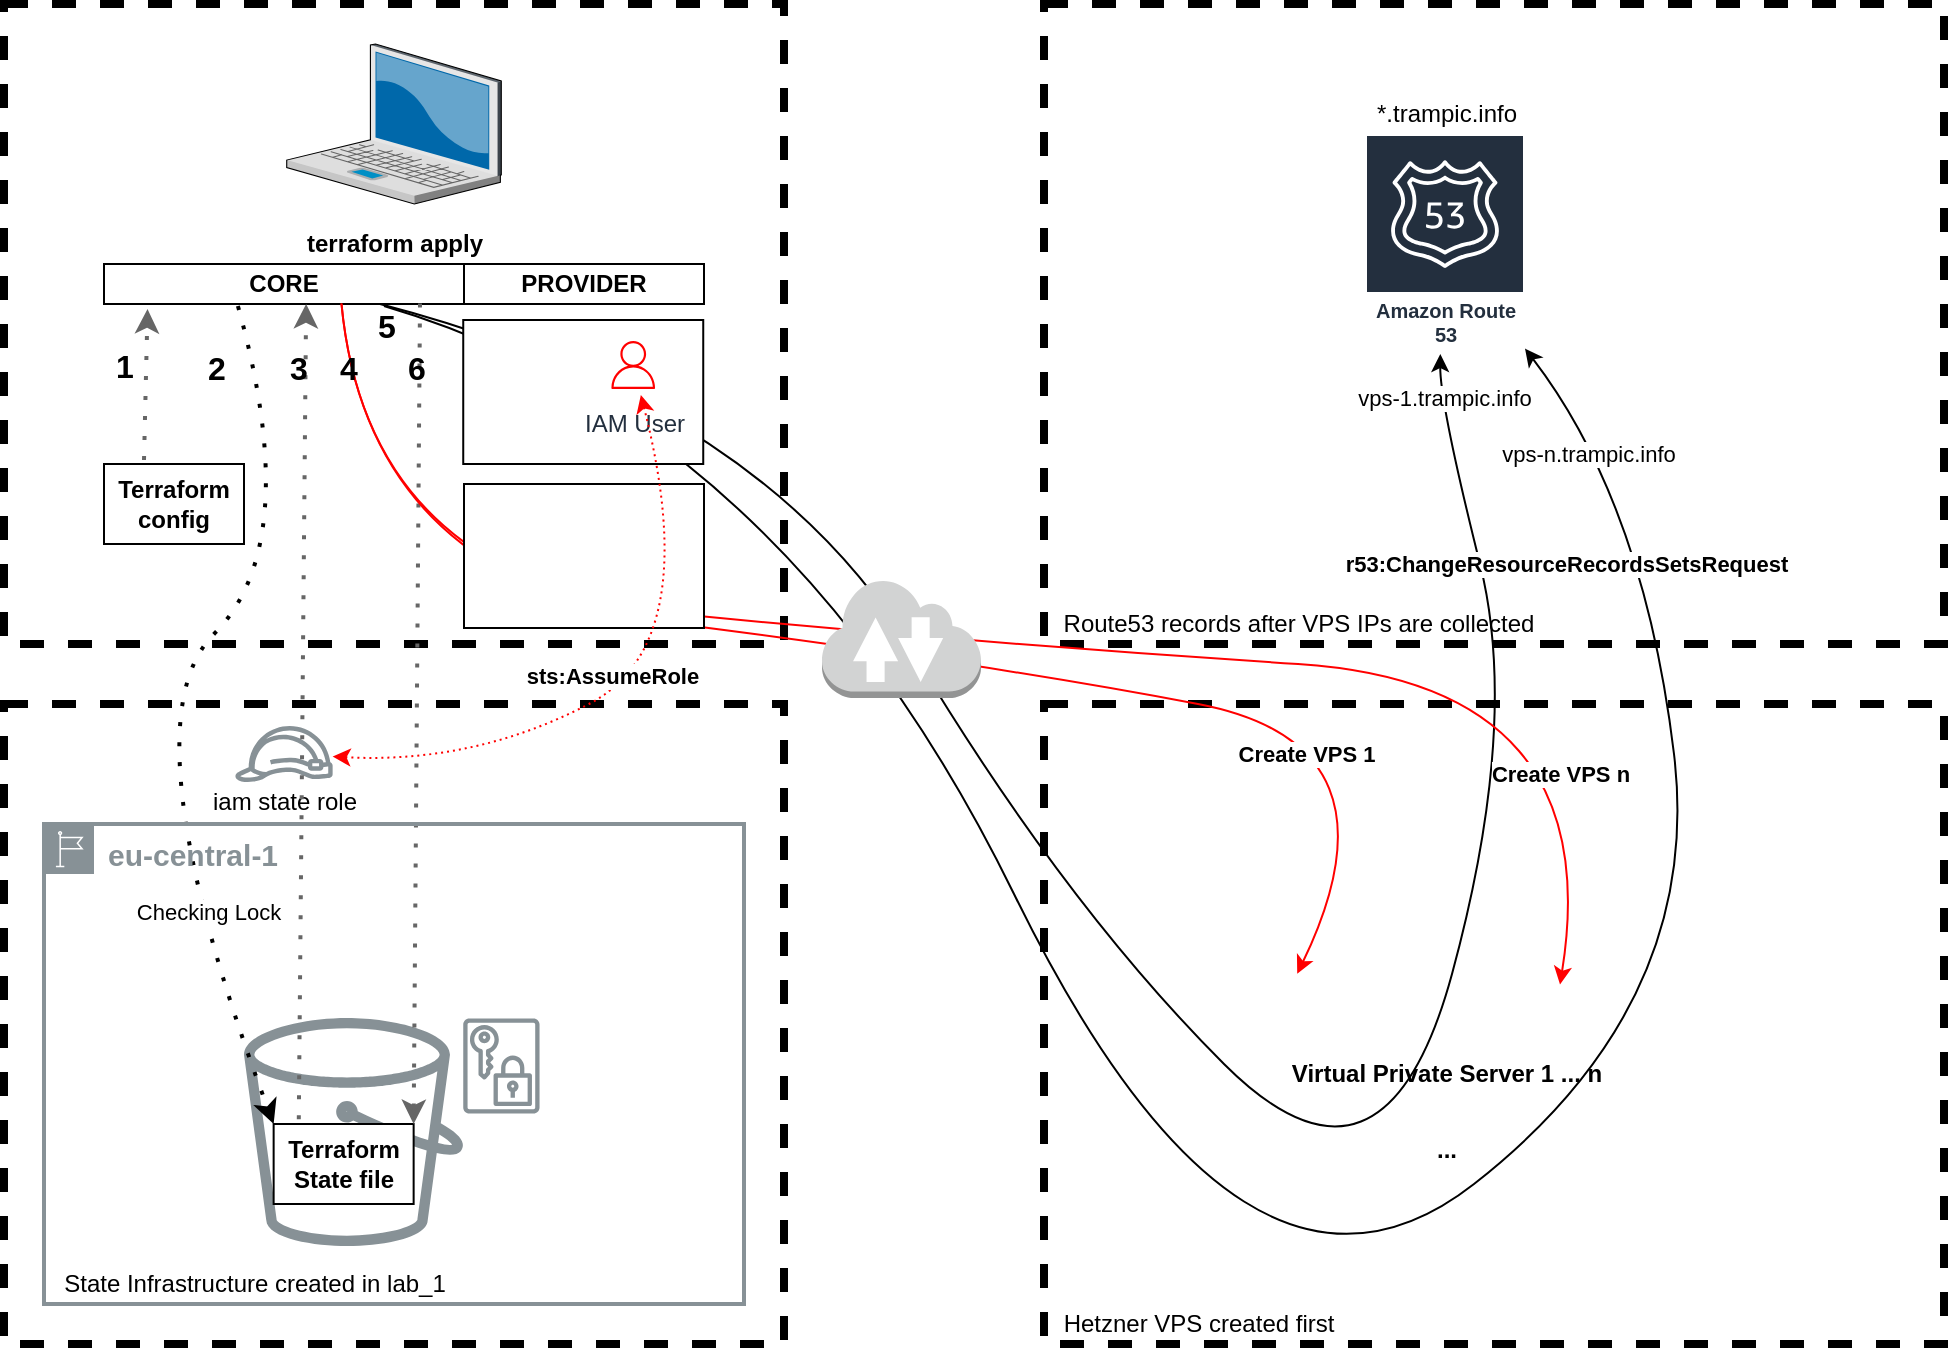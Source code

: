 <mxfile version="13.7.5" type="device"><diagram id="qVd_QFV3y8SOTGqyD-K3" name="Page-1"><mxGraphModel dx="2696" dy="1165" grid="1" gridSize="10" guides="1" tooltips="1" connect="1" arrows="1" fold="1" page="1" pageScale="1" pageWidth="850" pageHeight="1100" math="0" shadow="0"><root><mxCell id="0"/><mxCell id="1" parent="0"/><mxCell id="iDBqMnYmGEMwvW7wy_eE-20" value="" style="rounded=0;whiteSpace=wrap;html=1;dashed=1;strokeWidth=4;fillColor=none;" parent="1" vertex="1"><mxGeometry x="-230" y="70" width="390" height="320" as="geometry"/></mxCell><mxCell id="-T2PThqUDb3KptBthZA--15" value="" style="rounded=0;whiteSpace=wrap;html=1;dashed=1;strokeWidth=4;fillColor=none;" parent="1" vertex="1"><mxGeometry x="-230" y="420" width="390" height="320" as="geometry"/></mxCell><mxCell id="-T2PThqUDb3KptBthZA--14" value="" style="outlineConnect=0;fontColor=#232F3E;gradientColor=none;strokeColor=none;dashed=0;verticalLabelPosition=bottom;verticalAlign=top;align=center;html=1;fontSize=12;fontStyle=0;aspect=fixed;pointerEvents=1;shape=mxgraph.aws4.bucket;fillColor=#879196;" parent="1" vertex="1"><mxGeometry x="-110" y="577" width="109.62" height="114" as="geometry"/></mxCell><mxCell id="-T2PThqUDb3KptBthZA--11" value="" style="rounded=0;whiteSpace=wrap;html=1;fillColor=none;strokeWidth=4;dashed=1;" parent="1" vertex="1"><mxGeometry x="290" y="70" width="450" height="320" as="geometry"/></mxCell><mxCell id="-T2PThqUDb3KptBthZA--1" value="" style="verticalLabelPosition=bottom;aspect=fixed;html=1;verticalAlign=top;strokeColor=none;align=center;outlineConnect=0;shape=mxgraph.citrix.laptop_2;fontStyle=1" parent="1" vertex="1"><mxGeometry x="-88.64" y="90" width="107.28" height="80" as="geometry"/></mxCell><mxCell id="-T2PThqUDb3KptBthZA--2" value="terraform apply" style="text;html=1;align=center;verticalAlign=middle;resizable=0;points=[];autosize=1;fontStyle=1" parent="1" vertex="1"><mxGeometry x="-85" y="180" width="100" height="20" as="geometry"/></mxCell><mxCell id="-T2PThqUDb3KptBthZA--3" value="Terraform config" style="whiteSpace=wrap;html=1;fontStyle=1" parent="1" vertex="1"><mxGeometry x="-180" y="300" width="70" height="40" as="geometry"/></mxCell><mxCell id="-T2PThqUDb3KptBthZA--4" value="PROVIDER" style="whiteSpace=wrap;html=1;fontStyle=1" parent="1" vertex="1"><mxGeometry y="200" width="120" height="20" as="geometry"/></mxCell><mxCell id="-T2PThqUDb3KptBthZA--5" value="CORE" style="whiteSpace=wrap;html=1;fontStyle=1" parent="1" vertex="1"><mxGeometry x="-180" y="200" width="180" height="20" as="geometry"/></mxCell><mxCell id="-T2PThqUDb3KptBthZA--6" value="Terraform State file" style="whiteSpace=wrap;html=1;fontStyle=1" parent="1" vertex="1"><mxGeometry x="-95.18" y="630" width="70" height="40" as="geometry"/></mxCell><mxCell id="-T2PThqUDb3KptBthZA--29" value="" style="outlineConnect=0;fontColor=#232F3E;gradientColor=none;strokeColor=none;dashed=0;verticalLabelPosition=bottom;verticalAlign=top;align=center;html=1;fontSize=12;fontStyle=0;aspect=fixed;pointerEvents=1;shape=mxgraph.aws4.data_encryption_key;fillColor=#879196;" parent="1" vertex="1"><mxGeometry x="-0.38" y="577" width="38.15" height="48" as="geometry"/></mxCell><mxCell id="-T2PThqUDb3KptBthZA--42" value="" style="endArrow=classic;html=1;dashed=1;strokeColor=#666666;strokeWidth=2;dashPattern=1 4;entryX=0.121;entryY=1.126;entryDx=0;entryDy=0;entryPerimeter=0;" parent="1" target="-T2PThqUDb3KptBthZA--5" edge="1"><mxGeometry width="50" height="50" relative="1" as="geometry"><mxPoint x="-160" y="298" as="sourcePoint"/><mxPoint x="-160" y="248" as="targetPoint"/></mxGeometry></mxCell><mxCell id="iDBqMnYmGEMwvW7wy_eE-24" value="" style="endArrow=none;html=1;dashed=1;strokeColor=#666666;strokeWidth=2;dashPattern=1 4;startArrow=classic;startFill=1;endFill=0;exitX=1;exitY=0;exitDx=0;exitDy=0;" parent="1" source="-T2PThqUDb3KptBthZA--6" edge="1"><mxGeometry width="50" height="50" relative="1" as="geometry"><mxPoint x="-20.18" y="578" as="sourcePoint"/><mxPoint x="-22" y="219" as="targetPoint"/></mxGeometry></mxCell><mxCell id="iDBqMnYmGEMwvW7wy_eE-28" value="" style="curved=1;endArrow=classic;html=1;strokeColor=#000000;dashed=1;dashPattern=1 4;entryX=0;entryY=0;entryDx=0;entryDy=0;strokeWidth=2;exitX=0.372;exitY=1.05;exitDx=0;exitDy=0;exitPerimeter=0;" parent="1" source="-T2PThqUDb3KptBthZA--5" target="-T2PThqUDb3KptBthZA--6" edge="1"><mxGeometry width="50" height="50" relative="1" as="geometry"><mxPoint x="-29" y="248" as="sourcePoint"/><mxPoint x="-39" y="398" as="targetPoint"/><Array as="points"><mxPoint x="-80" y="340"/><mxPoint x="-170" y="430"/></Array></mxGeometry></mxCell><mxCell id="iDBqMnYmGEMwvW7wy_eE-29" value="Checking Lock" style="edgeLabel;html=1;align=center;verticalAlign=middle;resizable=0;points=[];" parent="iDBqMnYmGEMwvW7wy_eE-28" vertex="1" connectable="0"><mxGeometry x="0.119" y="-16" relative="1" as="geometry"><mxPoint x="53.26" y="79.76" as="offset"/></mxGeometry></mxCell><mxCell id="iDBqMnYmGEMwvW7wy_eE-10" value="" style="shape=image;imageAspect=0;aspect=fixed;verticalLabelPosition=bottom;verticalAlign=top;strokeColor=#000000;strokeWidth=2;image=https://www.iconfinder.com/data/icons/amazon-aws-stencils/100/Database_copy_DynamoDB_Table-512.png;" parent="1" vertex="1"><mxGeometry x="-160" y="530" width="63" height="63" as="geometry"/></mxCell><mxCell id="-T2PThqUDb3KptBthZA--37" value="" style="outlineConnect=0;fontColor=#232F3E;gradientColor=none;strokeColor=none;dashed=0;verticalLabelPosition=bottom;verticalAlign=top;align=center;html=1;fontSize=12;fontStyle=0;aspect=fixed;pointerEvents=1;shape=mxgraph.aws4.role;fillColor=#879196;" parent="1" vertex="1"><mxGeometry x="-114.82" y="431" width="49.64" height="28" as="geometry"/></mxCell><mxCell id="-T2PThqUDb3KptBthZA--38" value="iam state role" style="text;html=1;align=center;verticalAlign=middle;resizable=0;points=[];autosize=1;" parent="1" vertex="1"><mxGeometry x="-135" y="459" width="90" height="20" as="geometry"/></mxCell><mxCell id="iDBqMnYmGEMwvW7wy_eE-33" value="" style="endArrow=classic;html=1;dashed=1;strokeColor=#666666;strokeWidth=2;dashPattern=1 4;startArrow=none;startFill=0;endFill=1;entryX=0.567;entryY=0.95;entryDx=0;entryDy=0;entryPerimeter=0;exitX=0.194;exitY=-0.084;exitDx=0;exitDy=0;exitPerimeter=0;" parent="1" edge="1"><mxGeometry width="50" height="50" relative="1" as="geometry"><mxPoint x="-82.6" y="627.64" as="sourcePoint"/><mxPoint x="-78.94" y="220.0" as="targetPoint"/></mxGeometry></mxCell><mxCell id="iDBqMnYmGEMwvW7wy_eE-35" value="" style="rounded=0;whiteSpace=wrap;html=1;fillColor=none;strokeWidth=4;dashed=1;" parent="1" vertex="1"><mxGeometry x="290" y="420" width="450" height="320" as="geometry"/></mxCell><mxCell id="iDBqMnYmGEMwvW7wy_eE-43" value="Amazon Route 53" style="outlineConnect=0;fontColor=#232F3E;gradientColor=none;strokeColor=#ffffff;fillColor=#232F3E;dashed=0;verticalLabelPosition=middle;verticalAlign=bottom;align=center;html=1;whiteSpace=wrap;fontSize=10;fontStyle=1;spacing=3;shape=mxgraph.aws4.productIcon;prIcon=mxgraph.aws4.route_53;" parent="1" vertex="1"><mxGeometry x="450.5" y="135" width="80" height="110" as="geometry"/></mxCell><mxCell id="iDBqMnYmGEMwvW7wy_eE-46" value="&lt;b&gt;Virtual Private Server 1 ... n&lt;/b&gt;" style="text;html=1;align=center;verticalAlign=middle;resizable=0;points=[];autosize=1;" parent="1" vertex="1"><mxGeometry x="405.5" y="595" width="170" height="20" as="geometry"/></mxCell><mxCell id="iDBqMnYmGEMwvW7wy_eE-47" value="" style="shape=image;imageAspect=0;aspect=fixed;verticalLabelPosition=bottom;verticalAlign=top;image=https://futurumresearch.com/wp-content/uploads/2020/01/aws-logo.png;fontStyle=1" parent="1" vertex="1"><mxGeometry x="290" y="70" width="100" height="75" as="geometry"/></mxCell><mxCell id="iDBqMnYmGEMwvW7wy_eE-48" value="" style="shape=image;imageAspect=0;aspect=fixed;verticalLabelPosition=bottom;verticalAlign=top;image=https://futurumresearch.com/wp-content/uploads/2020/01/aws-logo.png;fontStyle=1" parent="1" vertex="1"><mxGeometry x="-230" y="420" width="60" height="45" as="geometry"/></mxCell><mxCell id="iDBqMnYmGEMwvW7wy_eE-50" value="" style="curved=1;endArrow=classic;html=1;strokeColor=#000000;strokeWidth=1;" parent="1" edge="1"><mxGeometry width="50" height="50" relative="1" as="geometry"><mxPoint x="-42" y="220" as="sourcePoint"/><mxPoint x="488.156" y="245" as="targetPoint"/><Array as="points"><mxPoint x="150" y="270"/><mxPoint x="300" y="520"/><mxPoint x="460" y="680"/><mxPoint x="528" y="430"/><mxPoint x="488" y="270"/></Array></mxGeometry></mxCell><mxCell id="iDBqMnYmGEMwvW7wy_eE-85" value="vps-1.trampic.info" style="edgeLabel;html=1;align=center;verticalAlign=middle;resizable=0;points=[];" parent="iDBqMnYmGEMwvW7wy_eE-50" vertex="1" connectable="0"><mxGeometry x="0.942" relative="1" as="geometry"><mxPoint y="-11.37" as="offset"/></mxGeometry></mxCell><mxCell id="iDBqMnYmGEMwvW7wy_eE-51" value="" style="shape=image;html=1;verticalAlign=top;verticalLabelPosition=bottom;labelBackgroundColor=#ffffff;imageAspect=0;aspect=fixed;image=https://cdn2.iconfinder.com/data/icons/whcompare-servers-web-hosting/50/dedicated-ip-address-128.png;strokeColor=#000000;strokeWidth=2;" parent="1" vertex="1"><mxGeometry x="430" y="615" width="38" height="38" as="geometry"/></mxCell><mxCell id="iDBqMnYmGEMwvW7wy_eE-54" value="&lt;b&gt;...&lt;/b&gt;" style="text;html=1;align=center;verticalAlign=middle;resizable=0;points=[];autosize=1;" parent="1" vertex="1"><mxGeometry x="480.5" y="633" width="20" height="20" as="geometry"/></mxCell><mxCell id="iDBqMnYmGEMwvW7wy_eE-55" value="" style="curved=1;endArrow=classic;html=1;strokeWidth=1;exitX=0.704;exitY=0.988;exitDx=0;exitDy=0;exitPerimeter=0;strokeColor=#FF0000;entryX=1;entryY=0.75;entryDx=0;entryDy=0;" parent="1" edge="1"><mxGeometry width="50" height="50" relative="1" as="geometry"><mxPoint x="-61.28" y="219.76" as="sourcePoint"/><mxPoint x="548" y="560.25" as="targetPoint"/><Array as="points"><mxPoint x="-48" y="360"/><mxPoint x="262" y="390"/><mxPoint x="572" y="410"/></Array></mxGeometry></mxCell><mxCell id="iDBqMnYmGEMwvW7wy_eE-74" value="&lt;b&gt;Create VPS n&lt;br&gt;&lt;/b&gt;" style="edgeLabel;html=1;align=center;verticalAlign=middle;resizable=0;points=[];" parent="iDBqMnYmGEMwvW7wy_eE-55" vertex="1" connectable="0"><mxGeometry x="0.761" y="-35" relative="1" as="geometry"><mxPoint x="17.27" y="8" as="offset"/></mxGeometry></mxCell><mxCell id="iDBqMnYmGEMwvW7wy_eE-60" value="*.trampic.info" style="text;html=1;align=center;verticalAlign=middle;resizable=0;points=[];autosize=1;" parent="1" vertex="1"><mxGeometry x="445.5" y="115" width="90" height="20" as="geometry"/></mxCell><mxCell id="iDBqMnYmGEMwvW7wy_eE-63" value="" style="curved=1;endArrow=classic;html=1;strokeWidth=1;exitX=0.704;exitY=0.988;exitDx=0;exitDy=0;exitPerimeter=0;strokeColor=#FF0000;entryX=-0.003;entryY=0.709;entryDx=0;entryDy=0;entryPerimeter=0;" parent="1" edge="1"><mxGeometry width="50" height="50" relative="1" as="geometry"><mxPoint x="-61.28" y="219.76" as="sourcePoint"/><mxPoint x="416.607" y="554.879" as="targetPoint"/><Array as="points"><mxPoint x="-48" y="360"/><mxPoint x="262" y="400"/><mxPoint x="472" y="440"/></Array></mxGeometry></mxCell><mxCell id="iDBqMnYmGEMwvW7wy_eE-73" value="&lt;b&gt;Create VPS 1&lt;br&gt;&lt;/b&gt;" style="edgeLabel;html=1;align=center;verticalAlign=middle;resizable=0;points=[];" parent="iDBqMnYmGEMwvW7wy_eE-63" vertex="1" connectable="0"><mxGeometry x="0.554" y="-14" relative="1" as="geometry"><mxPoint as="offset"/></mxGeometry></mxCell><mxCell id="iDBqMnYmGEMwvW7wy_eE-38" value="" style="whiteSpace=wrap;html=1;fontStyle=1" parent="1" vertex="1"><mxGeometry x="4.552e-15" y="310" width="120" height="72" as="geometry"/></mxCell><mxCell id="iDBqMnYmGEMwvW7wy_eE-37" value="" style="shape=image;imageAspect=0;aspect=fixed;verticalLabelPosition=bottom;verticalAlign=top;strokeColor=#000000;strokeWidth=2;image=https://avatars3.githubusercontent.com/hetznercloud;" parent="1" vertex="1"><mxGeometry x="10.0" y="313.5" width="65" height="65" as="geometry"/></mxCell><mxCell id="iDBqMnYmGEMwvW7wy_eE-45" value="" style="shape=image;html=1;verticalAlign=top;verticalLabelPosition=bottom;labelBackgroundColor=#ffffff;imageAspect=0;aspect=fixed;image=https://cdn2.iconfinder.com/data/icons/whcompare-servers-web-hosting/50/vps-web-hosting-128.png;strokeColor=#000000;strokeWidth=2;" parent="1" vertex="1"><mxGeometry x="425" y="462" width="131" height="131" as="geometry"/></mxCell><mxCell id="iDBqMnYmGEMwvW7wy_eE-65" value="" style="curved=1;endArrow=classic;html=1;strokeColor=#000000;strokeWidth=1;" parent="1" target="iDBqMnYmGEMwvW7wy_eE-43" edge="1"><mxGeometry width="50" height="50" relative="1" as="geometry"><mxPoint x="-40" y="221" as="sourcePoint"/><mxPoint x="459.464" y="245" as="targetPoint"/><Array as="points"><mxPoint x="160" y="280"/><mxPoint x="390" y="750"/><mxPoint x="620" y="570"/><mxPoint x="590" y="320"/></Array></mxGeometry></mxCell><mxCell id="iDBqMnYmGEMwvW7wy_eE-86" value="vps-n.trampic.info" style="edgeLabel;html=1;align=center;verticalAlign=middle;resizable=0;points=[];" parent="iDBqMnYmGEMwvW7wy_eE-65" vertex="1" connectable="0"><mxGeometry x="0.912" y="7" relative="1" as="geometry"><mxPoint as="offset"/></mxGeometry></mxCell><mxCell id="iDBqMnYmGEMwvW7wy_eE-53" value="" style="shape=image;html=1;verticalAlign=top;verticalLabelPosition=bottom;labelBackgroundColor=#ffffff;imageAspect=0;aspect=fixed;image=https://cdn2.iconfinder.com/data/icons/whcompare-servers-web-hosting/50/dedicated-ip-address-128.png;strokeColor=#000000;strokeWidth=2;" parent="1" vertex="1"><mxGeometry x="518" y="615" width="38" height="38" as="geometry"/></mxCell><mxCell id="-T2PThqUDb3KptBthZA--7" value="" style="whiteSpace=wrap;html=1;fontStyle=1" parent="1" vertex="1"><mxGeometry x="-0.38" y="228" width="120" height="72" as="geometry"/></mxCell><mxCell id="-T2PThqUDb3KptBthZA--9" value="" style="shape=image;imageAspect=0;aspect=fixed;verticalLabelPosition=bottom;verticalAlign=top;image=https://futurumresearch.com/wp-content/uploads/2020/01/aws-logo.png;fontStyle=1" parent="1" vertex="1"><mxGeometry x="9.62" y="228" width="60" height="45" as="geometry"/></mxCell><mxCell id="-T2PThqUDb3KptBthZA--54" value="IAM User" style="outlineConnect=0;fontColor=#232F3E;gradientColor=none;fillColor=#ffffff;dashed=0;verticalLabelPosition=bottom;verticalAlign=top;align=center;html=1;fontSize=12;fontStyle=0;aspect=fixed;shape=mxgraph.aws4.resourceIcon;resIcon=mxgraph.aws4.user;labelBackgroundColor=#ffffff;strokeColor=#FF0000;" parent="1" vertex="1"><mxGeometry x="69.62" y="235.5" width="30" height="30" as="geometry"/></mxCell><mxCell id="iDBqMnYmGEMwvW7wy_eE-49" value="" style="shape=image;imageAspect=0;aspect=fixed;verticalLabelPosition=bottom;verticalAlign=top;strokeColor=#000000;strokeWidth=2;image=https://avatars3.githubusercontent.com/hetznercloud;" parent="1" vertex="1"><mxGeometry x="292" y="422" width="65" height="65" as="geometry"/></mxCell><mxCell id="iDBqMnYmGEMwvW7wy_eE-75" value="Hetzner VPS created first" style="text;html=1;align=center;verticalAlign=middle;resizable=0;points=[];autosize=1;" parent="1" vertex="1"><mxGeometry x="292" y="720" width="150" height="20" as="geometry"/></mxCell><mxCell id="iDBqMnYmGEMwvW7wy_eE-76" value="&lt;font style=&quot;font-size: 16px&quot;&gt;&lt;b&gt;1&lt;/b&gt;&lt;/font&gt;" style="text;html=1;align=center;verticalAlign=middle;resizable=0;points=[];autosize=1;" parent="1" vertex="1"><mxGeometry x="-180" y="240.5" width="20" height="20" as="geometry"/></mxCell><mxCell id="iDBqMnYmGEMwvW7wy_eE-77" value="&lt;font style=&quot;font-size: 16px&quot;&gt;&lt;b&gt;2&lt;/b&gt;&lt;/font&gt;" style="text;whiteSpace=wrap;html=1;" parent="1" vertex="1"><mxGeometry x="-130" y="235.5" width="15.18" height="30" as="geometry"/></mxCell><mxCell id="iDBqMnYmGEMwvW7wy_eE-78" value="&lt;font style=&quot;font-size: 16px&quot;&gt;&lt;b&gt;3&lt;/b&gt;&lt;/font&gt;" style="text;whiteSpace=wrap;html=1;" parent="1" vertex="1"><mxGeometry x="-88.64" y="235.5" width="12" height="30" as="geometry"/></mxCell><mxCell id="iDBqMnYmGEMwvW7wy_eE-80" value="&lt;font style=&quot;font-size: 16px&quot;&gt;&lt;b&gt;4&lt;/b&gt;&lt;/font&gt;" style="text;whiteSpace=wrap;html=1;" parent="1" vertex="1"><mxGeometry x="-64" y="235.5" width="19" height="30" as="geometry"/></mxCell><mxCell id="iDBqMnYmGEMwvW7wy_eE-81" value="&lt;font style=&quot;font-size: 16px&quot;&gt;&lt;b&gt;5&lt;/b&gt;&lt;/font&gt;" style="text;whiteSpace=wrap;html=1;" parent="1" vertex="1"><mxGeometry x="-45" y="215" width="19" height="30" as="geometry"/></mxCell><mxCell id="iDBqMnYmGEMwvW7wy_eE-82" value="&lt;font style=&quot;font-size: 16px&quot;&gt;&lt;b&gt;6&lt;/b&gt;&lt;/font&gt;" style="text;whiteSpace=wrap;html=1;" parent="1" vertex="1"><mxGeometry x="-30" y="235.5" width="20" height="34.5" as="geometry"/></mxCell><mxCell id="iDBqMnYmGEMwvW7wy_eE-1" value="" style="outlineConnect=0;dashed=0;verticalLabelPosition=bottom;verticalAlign=top;align=center;html=1;shape=mxgraph.aws3.internet_2;fillColor=#D2D3D3;gradientColor=none;strokeColor=#000000;" parent="1" vertex="1"><mxGeometry x="179" y="357" width="79.5" height="60" as="geometry"/></mxCell><mxCell id="iDBqMnYmGEMwvW7wy_eE-94" value="&lt;b&gt;r53:ChangeResourceRecordsSetsRequest &lt;/b&gt;" style="edgeLabel;html=1;align=center;verticalAlign=middle;resizable=0;points=[];" parent="1" vertex="1" connectable="0"><mxGeometry x="551.162" y="350.002" as="geometry"/></mxCell><mxCell id="-T2PThqUDb3KptBthZA--12" value="&lt;font style=&quot;font-size: 15px&quot;&gt;&lt;b&gt;eu-central-1&lt;/b&gt;&lt;/font&gt;" style="outlineConnect=0;gradientColor=none;html=1;whiteSpace=wrap;fontSize=12;fontStyle=0;shape=mxgraph.aws4.group;grIcon=mxgraph.aws4.group_region;fillColor=none;verticalAlign=top;align=left;spacingLeft=30;fontColor=#879196;strokeColor=#879196;strokeWidth=2;" parent="1" vertex="1"><mxGeometry x="-210" y="480" width="350" height="240" as="geometry"/></mxCell><mxCell id="iDBqMnYmGEMwvW7wy_eE-95" value="State Infrastructure created in lab_1" style="text;html=1;align=center;verticalAlign=middle;resizable=0;points=[];autosize=1;" parent="1" vertex="1"><mxGeometry x="-210.38" y="700" width="210" height="20" as="geometry"/></mxCell><mxCell id="iDBqMnYmGEMwvW7wy_eE-96" value="Route53 records after VPS IPs are collected" style="text;html=1;align=center;verticalAlign=middle;resizable=0;points=[];autosize=1;" parent="1" vertex="1"><mxGeometry x="292" y="370" width="250" height="20" as="geometry"/></mxCell><mxCell id="iDBqMnYmGEMwvW7wy_eE-97" value="" style="curved=1;endArrow=classic;html=1;strokeColor=#FF0000;strokeWidth=1;startArrow=classic;startFill=1;dashed=1;dashPattern=1 2;" parent="1" source="-T2PThqUDb3KptBthZA--37" target="-T2PThqUDb3KptBthZA--54" edge="1"><mxGeometry width="50" height="50" relative="1" as="geometry"><mxPoint x="-45" y="450" as="sourcePoint"/><mxPoint x="5" y="400" as="targetPoint"/><Array as="points"><mxPoint x="5" y="450"/><mxPoint x="120" y="390"/></Array></mxGeometry></mxCell><mxCell id="iDBqMnYmGEMwvW7wy_eE-98" value="&lt;b&gt;sts:AssumeRole&lt;/b&gt;" style="edgeLabel;html=1;align=center;verticalAlign=middle;resizable=0;points=[];" parent="iDBqMnYmGEMwvW7wy_eE-97" vertex="1" connectable="0"><mxGeometry x="-0.035" y="1" relative="1" as="geometry"><mxPoint x="-9.02" y="-2.36" as="offset"/></mxGeometry></mxCell></root></mxGraphModel></diagram></mxfile>